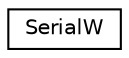 digraph "Graphical Class Hierarchy"
{
 // INTERACTIVE_SVG=YES
  edge [fontname="Helvetica",fontsize="10",labelfontname="Helvetica",labelfontsize="10"];
  node [fontname="Helvetica",fontsize="10",shape=record];
  rankdir="LR";
  Node0 [label="SerialW",height=0.2,width=0.4,color="black", fillcolor="white", style="filled",URL="$class_serial_w.html"];
}
